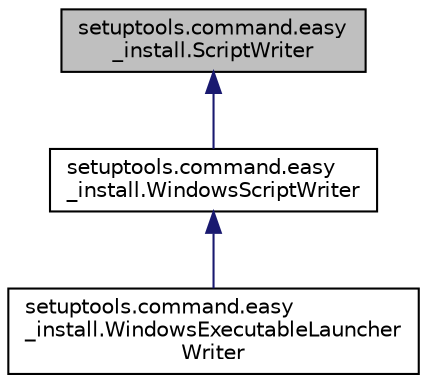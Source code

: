 digraph "setuptools.command.easy_install.ScriptWriter"
{
 // LATEX_PDF_SIZE
  edge [fontname="Helvetica",fontsize="10",labelfontname="Helvetica",labelfontsize="10"];
  node [fontname="Helvetica",fontsize="10",shape=record];
  Node1 [label="setuptools.command.easy\l_install.ScriptWriter",height=0.2,width=0.4,color="black", fillcolor="grey75", style="filled", fontcolor="black",tooltip=" "];
  Node1 -> Node2 [dir="back",color="midnightblue",fontsize="10",style="solid"];
  Node2 [label="setuptools.command.easy\l_install.WindowsScriptWriter",height=0.2,width=0.4,color="black", fillcolor="white", style="filled",URL="$classsetuptools_1_1command_1_1easy__install_1_1_windows_script_writer.html",tooltip=" "];
  Node2 -> Node3 [dir="back",color="midnightblue",fontsize="10",style="solid"];
  Node3 [label="setuptools.command.easy\l_install.WindowsExecutableLauncher\lWriter",height=0.2,width=0.4,color="black", fillcolor="white", style="filled",URL="$classsetuptools_1_1command_1_1easy__install_1_1_windows_executable_launcher_writer.html",tooltip=" "];
}
